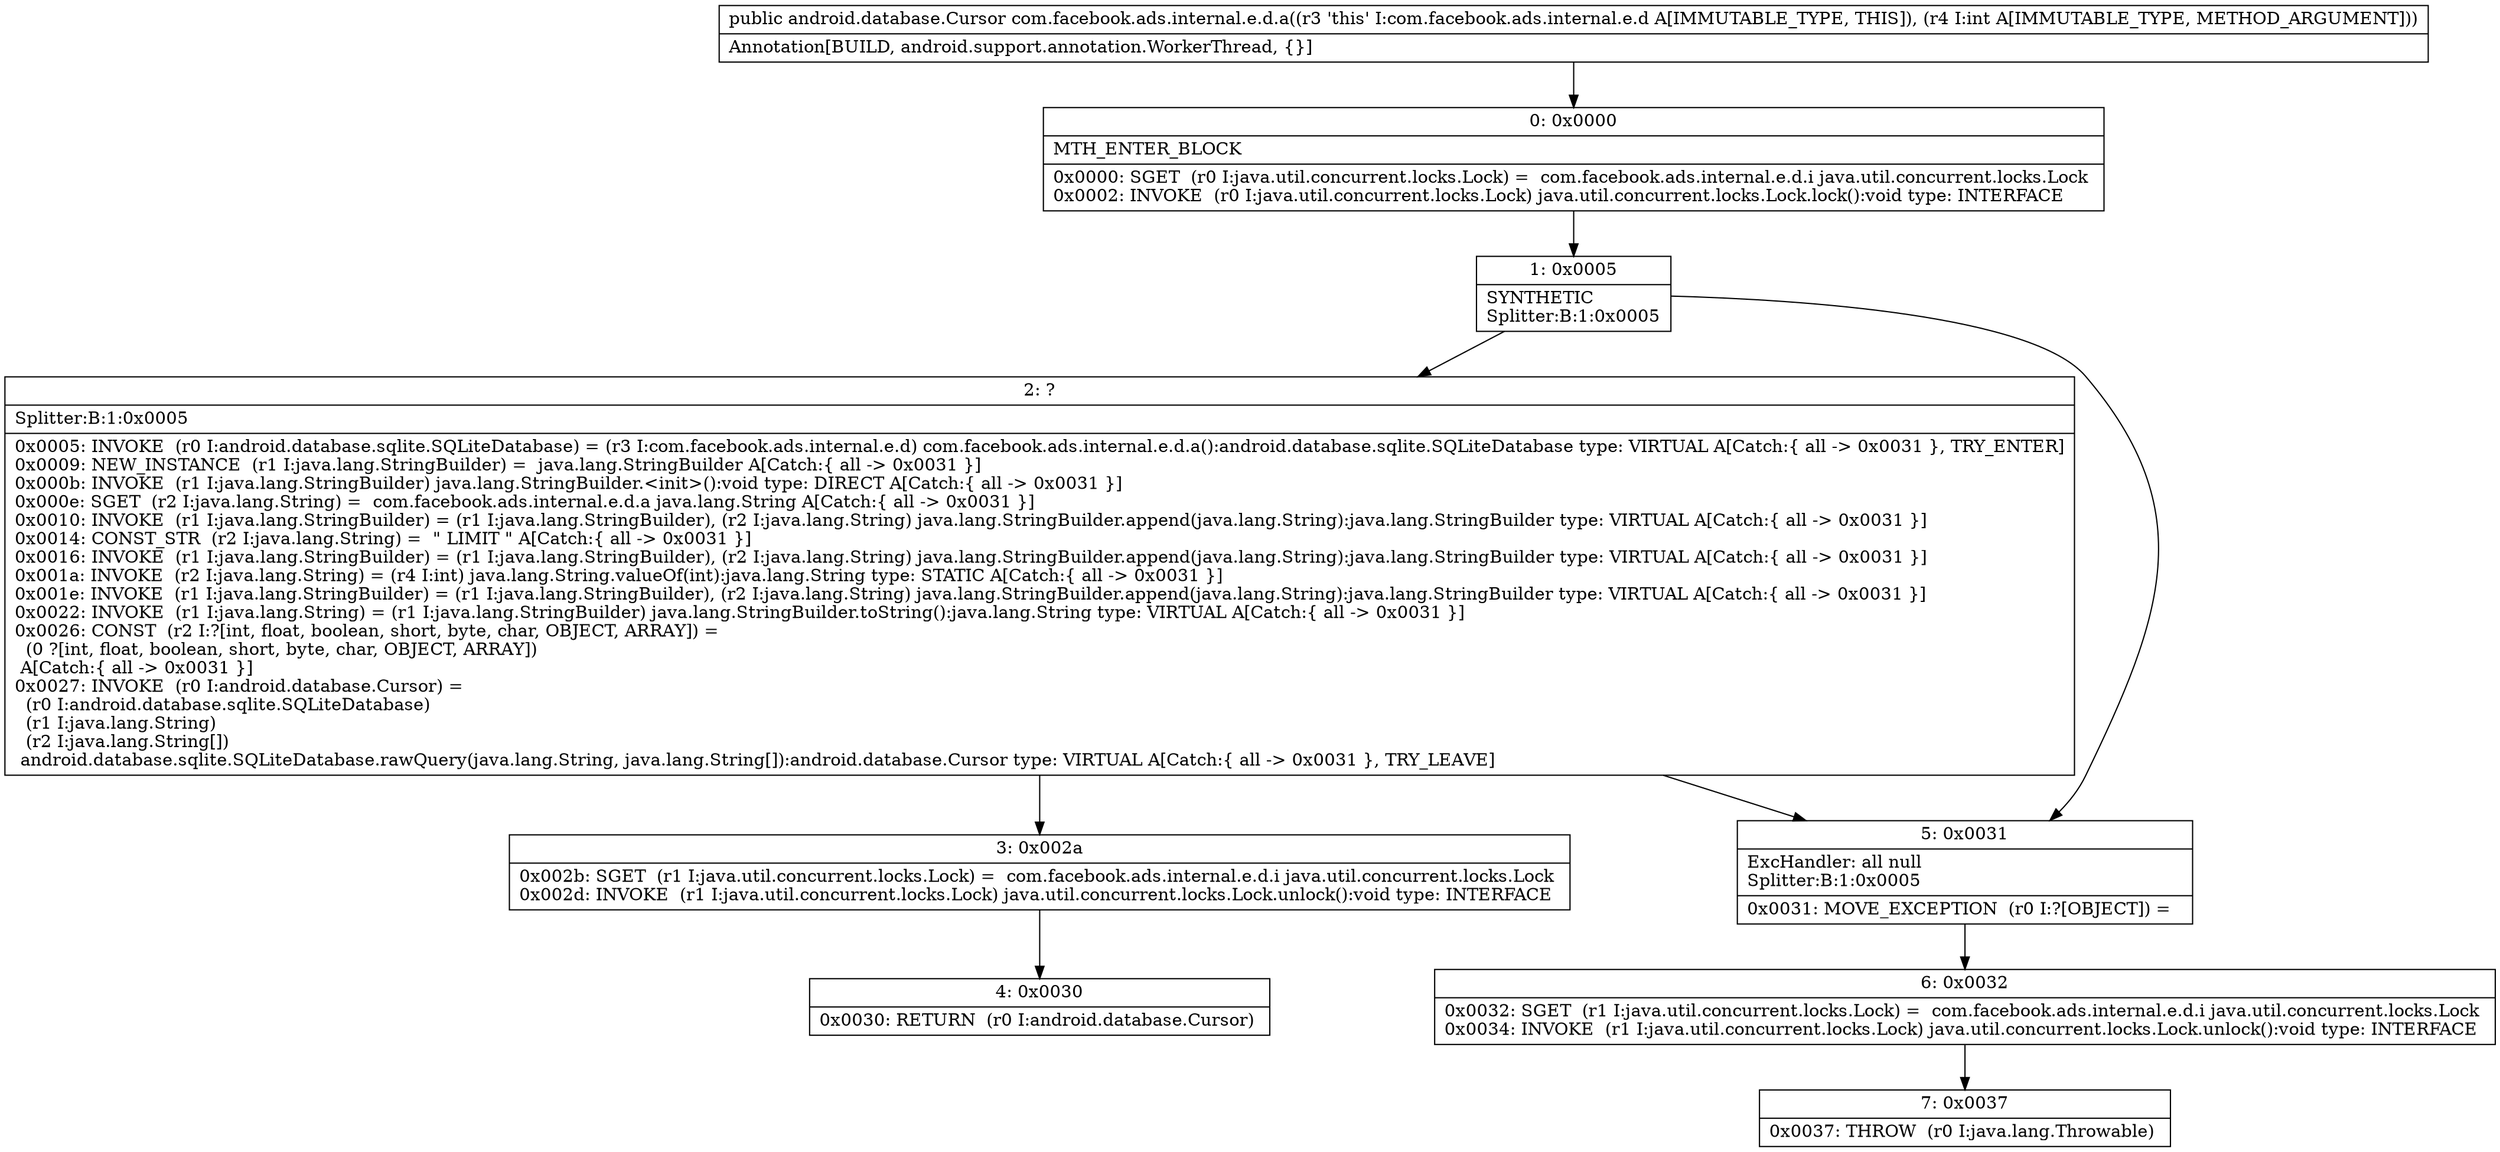 digraph "CFG forcom.facebook.ads.internal.e.d.a(I)Landroid\/database\/Cursor;" {
Node_0 [shape=record,label="{0\:\ 0x0000|MTH_ENTER_BLOCK\l|0x0000: SGET  (r0 I:java.util.concurrent.locks.Lock) =  com.facebook.ads.internal.e.d.i java.util.concurrent.locks.Lock \l0x0002: INVOKE  (r0 I:java.util.concurrent.locks.Lock) java.util.concurrent.locks.Lock.lock():void type: INTERFACE \l}"];
Node_1 [shape=record,label="{1\:\ 0x0005|SYNTHETIC\lSplitter:B:1:0x0005\l}"];
Node_2 [shape=record,label="{2\:\ ?|Splitter:B:1:0x0005\l|0x0005: INVOKE  (r0 I:android.database.sqlite.SQLiteDatabase) = (r3 I:com.facebook.ads.internal.e.d) com.facebook.ads.internal.e.d.a():android.database.sqlite.SQLiteDatabase type: VIRTUAL A[Catch:\{ all \-\> 0x0031 \}, TRY_ENTER]\l0x0009: NEW_INSTANCE  (r1 I:java.lang.StringBuilder) =  java.lang.StringBuilder A[Catch:\{ all \-\> 0x0031 \}]\l0x000b: INVOKE  (r1 I:java.lang.StringBuilder) java.lang.StringBuilder.\<init\>():void type: DIRECT A[Catch:\{ all \-\> 0x0031 \}]\l0x000e: SGET  (r2 I:java.lang.String) =  com.facebook.ads.internal.e.d.a java.lang.String A[Catch:\{ all \-\> 0x0031 \}]\l0x0010: INVOKE  (r1 I:java.lang.StringBuilder) = (r1 I:java.lang.StringBuilder), (r2 I:java.lang.String) java.lang.StringBuilder.append(java.lang.String):java.lang.StringBuilder type: VIRTUAL A[Catch:\{ all \-\> 0x0031 \}]\l0x0014: CONST_STR  (r2 I:java.lang.String) =  \" LIMIT \" A[Catch:\{ all \-\> 0x0031 \}]\l0x0016: INVOKE  (r1 I:java.lang.StringBuilder) = (r1 I:java.lang.StringBuilder), (r2 I:java.lang.String) java.lang.StringBuilder.append(java.lang.String):java.lang.StringBuilder type: VIRTUAL A[Catch:\{ all \-\> 0x0031 \}]\l0x001a: INVOKE  (r2 I:java.lang.String) = (r4 I:int) java.lang.String.valueOf(int):java.lang.String type: STATIC A[Catch:\{ all \-\> 0x0031 \}]\l0x001e: INVOKE  (r1 I:java.lang.StringBuilder) = (r1 I:java.lang.StringBuilder), (r2 I:java.lang.String) java.lang.StringBuilder.append(java.lang.String):java.lang.StringBuilder type: VIRTUAL A[Catch:\{ all \-\> 0x0031 \}]\l0x0022: INVOKE  (r1 I:java.lang.String) = (r1 I:java.lang.StringBuilder) java.lang.StringBuilder.toString():java.lang.String type: VIRTUAL A[Catch:\{ all \-\> 0x0031 \}]\l0x0026: CONST  (r2 I:?[int, float, boolean, short, byte, char, OBJECT, ARRAY]) = \l  (0 ?[int, float, boolean, short, byte, char, OBJECT, ARRAY])\l A[Catch:\{ all \-\> 0x0031 \}]\l0x0027: INVOKE  (r0 I:android.database.Cursor) = \l  (r0 I:android.database.sqlite.SQLiteDatabase)\l  (r1 I:java.lang.String)\l  (r2 I:java.lang.String[])\l android.database.sqlite.SQLiteDatabase.rawQuery(java.lang.String, java.lang.String[]):android.database.Cursor type: VIRTUAL A[Catch:\{ all \-\> 0x0031 \}, TRY_LEAVE]\l}"];
Node_3 [shape=record,label="{3\:\ 0x002a|0x002b: SGET  (r1 I:java.util.concurrent.locks.Lock) =  com.facebook.ads.internal.e.d.i java.util.concurrent.locks.Lock \l0x002d: INVOKE  (r1 I:java.util.concurrent.locks.Lock) java.util.concurrent.locks.Lock.unlock():void type: INTERFACE \l}"];
Node_4 [shape=record,label="{4\:\ 0x0030|0x0030: RETURN  (r0 I:android.database.Cursor) \l}"];
Node_5 [shape=record,label="{5\:\ 0x0031|ExcHandler: all null\lSplitter:B:1:0x0005\l|0x0031: MOVE_EXCEPTION  (r0 I:?[OBJECT]) =  \l}"];
Node_6 [shape=record,label="{6\:\ 0x0032|0x0032: SGET  (r1 I:java.util.concurrent.locks.Lock) =  com.facebook.ads.internal.e.d.i java.util.concurrent.locks.Lock \l0x0034: INVOKE  (r1 I:java.util.concurrent.locks.Lock) java.util.concurrent.locks.Lock.unlock():void type: INTERFACE \l}"];
Node_7 [shape=record,label="{7\:\ 0x0037|0x0037: THROW  (r0 I:java.lang.Throwable) \l}"];
MethodNode[shape=record,label="{public android.database.Cursor com.facebook.ads.internal.e.d.a((r3 'this' I:com.facebook.ads.internal.e.d A[IMMUTABLE_TYPE, THIS]), (r4 I:int A[IMMUTABLE_TYPE, METHOD_ARGUMENT]))  | Annotation[BUILD, android.support.annotation.WorkerThread, \{\}]\l}"];
MethodNode -> Node_0;
Node_0 -> Node_1;
Node_1 -> Node_2;
Node_1 -> Node_5;
Node_2 -> Node_3;
Node_2 -> Node_5;
Node_3 -> Node_4;
Node_5 -> Node_6;
Node_6 -> Node_7;
}

